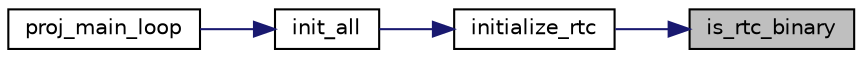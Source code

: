 digraph "is_rtc_binary"
{
 // LATEX_PDF_SIZE
  edge [fontname="Helvetica",fontsize="10",labelfontname="Helvetica",labelfontsize="10"];
  node [fontname="Helvetica",fontsize="10",shape=record];
  rankdir="RL";
  Node1 [label="is_rtc_binary",height=0.2,width=0.4,color="black", fillcolor="grey75", style="filled", fontcolor="black",tooltip="Checks if the RTC is in binary mode."];
  Node1 -> Node2 [dir="back",color="midnightblue",fontsize="10",style="solid",fontname="Helvetica"];
  Node2 [label="initialize_rtc",height=0.2,width=0.4,color="black", fillcolor="white", style="filled",URL="$rtc_8c.html#a28fec729790b3a38760bd204285eb444",tooltip="Initializes the rtc, either in binary or BCD mode."];
  Node2 -> Node3 [dir="back",color="midnightblue",fontsize="10",style="solid",fontname="Helvetica"];
  Node3 [label="init_all",height=0.2,width=0.4,color="black", fillcolor="white", style="filled",URL="$manager_8c.html#a832d39f5c041bf59c16063e0c4bf210b",tooltip="Simultaniously intializes all the sprites, video card, RTC (real-time clock) and calls subscribe_ints..."];
  Node3 -> Node4 [dir="back",color="midnightblue",fontsize="10",style="solid",fontname="Helvetica"];
  Node4 [label="proj_main_loop",height=0.2,width=0.4,color="black", fillcolor="white", style="filled",URL="$proj_8c.html#ad290208c74ef25eb347d1d96a390cd66",tooltip=" "];
}
